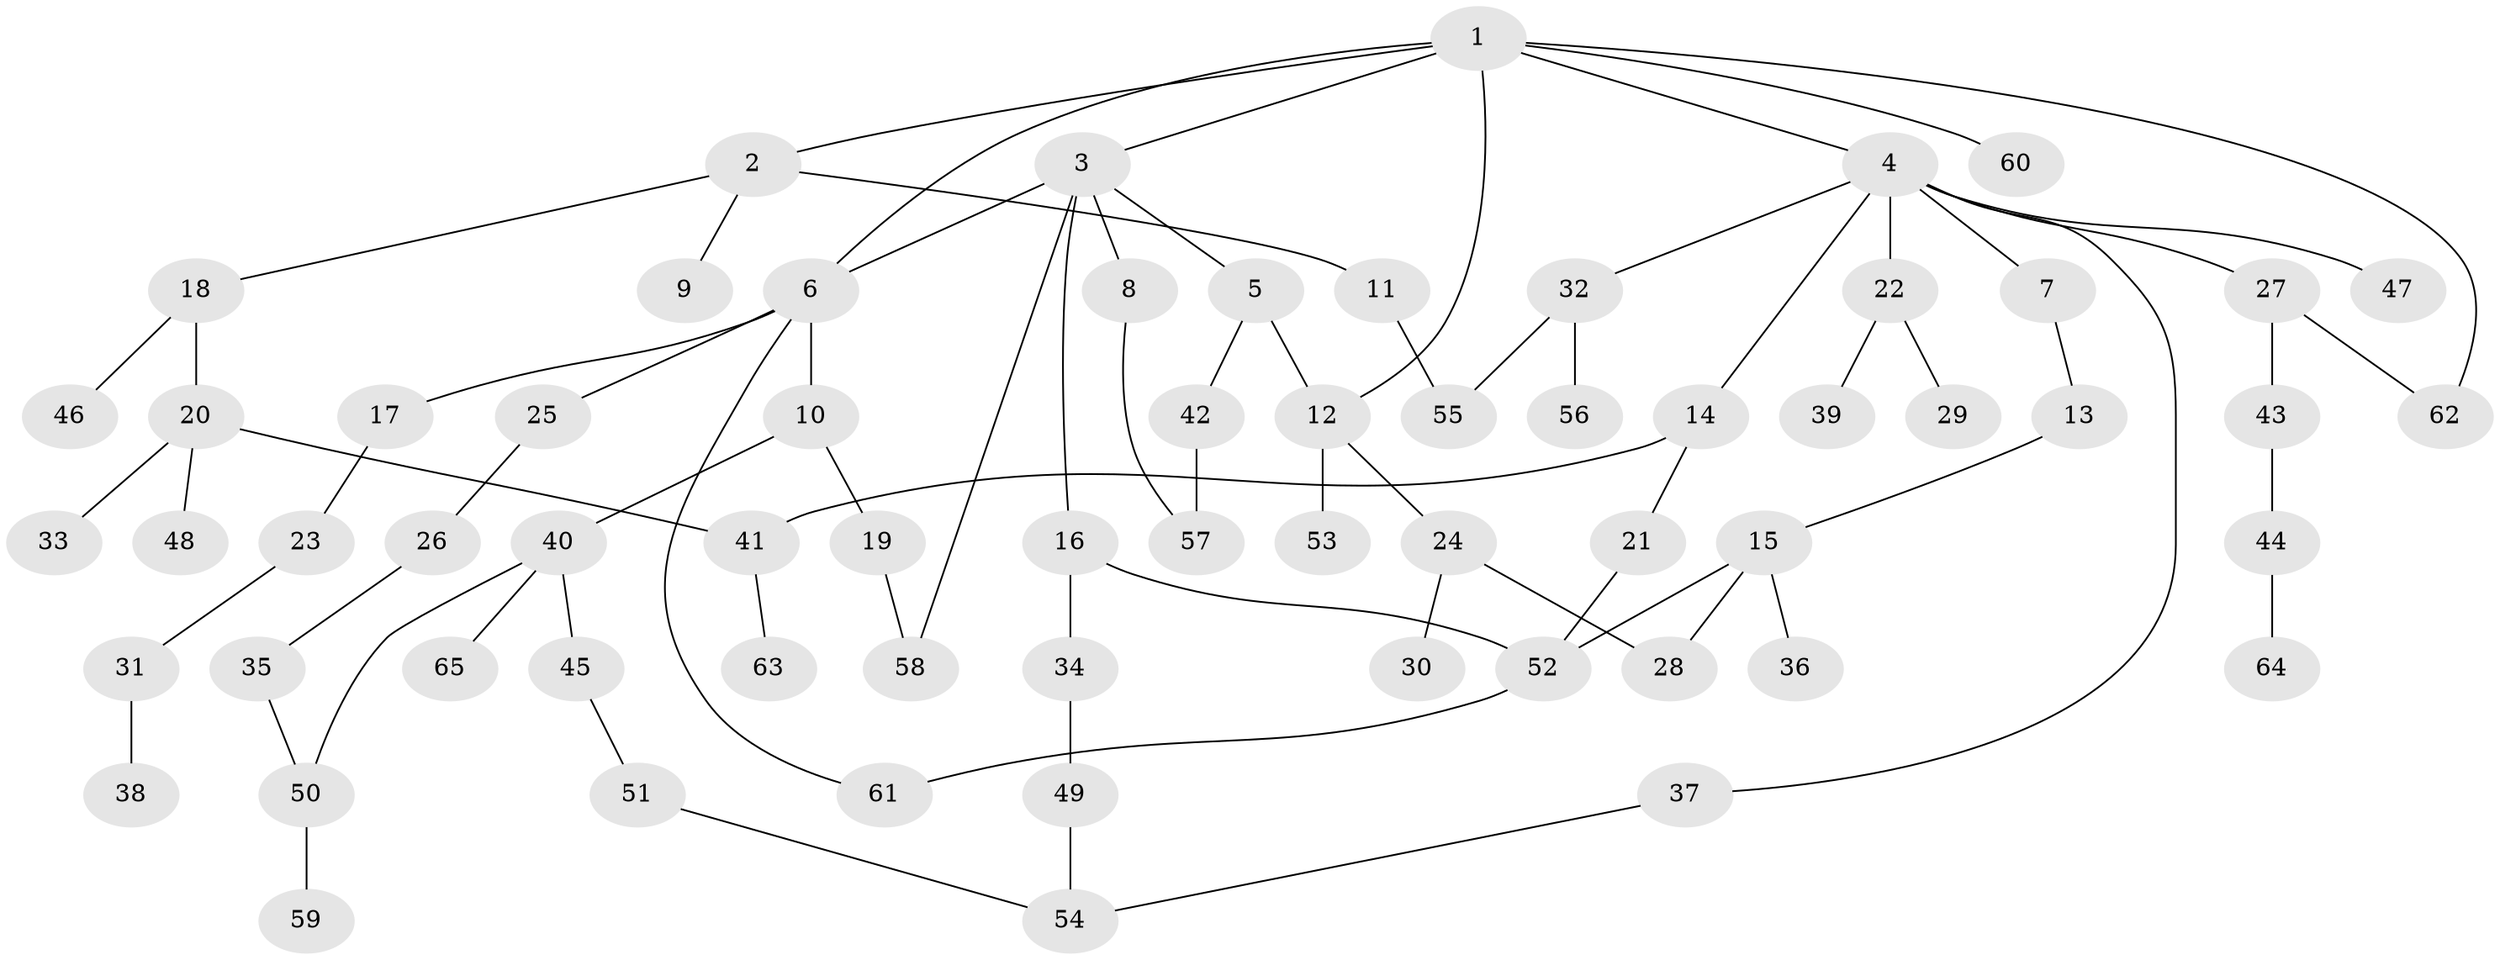 // coarse degree distribution, {6: 0.07142857142857142, 3: 0.11904761904761904, 8: 0.023809523809523808, 5: 0.047619047619047616, 7: 0.023809523809523808, 2: 0.40476190476190477, 1: 0.2857142857142857, 4: 0.023809523809523808}
// Generated by graph-tools (version 1.1) at 2025/51/02/27/25 19:51:37]
// undirected, 65 vertices, 78 edges
graph export_dot {
graph [start="1"]
  node [color=gray90,style=filled];
  1;
  2;
  3;
  4;
  5;
  6;
  7;
  8;
  9;
  10;
  11;
  12;
  13;
  14;
  15;
  16;
  17;
  18;
  19;
  20;
  21;
  22;
  23;
  24;
  25;
  26;
  27;
  28;
  29;
  30;
  31;
  32;
  33;
  34;
  35;
  36;
  37;
  38;
  39;
  40;
  41;
  42;
  43;
  44;
  45;
  46;
  47;
  48;
  49;
  50;
  51;
  52;
  53;
  54;
  55;
  56;
  57;
  58;
  59;
  60;
  61;
  62;
  63;
  64;
  65;
  1 -- 2;
  1 -- 3;
  1 -- 4;
  1 -- 6;
  1 -- 12;
  1 -- 60;
  1 -- 62;
  2 -- 9;
  2 -- 11;
  2 -- 18;
  3 -- 5;
  3 -- 8;
  3 -- 16;
  3 -- 58;
  3 -- 6;
  4 -- 7;
  4 -- 14;
  4 -- 22;
  4 -- 27;
  4 -- 32;
  4 -- 37;
  4 -- 47;
  5 -- 42;
  5 -- 12;
  6 -- 10;
  6 -- 17;
  6 -- 25;
  6 -- 61;
  7 -- 13;
  8 -- 57;
  10 -- 19;
  10 -- 40;
  11 -- 55;
  12 -- 24;
  12 -- 53;
  13 -- 15;
  14 -- 21;
  14 -- 41;
  15 -- 36;
  15 -- 52;
  15 -- 28;
  16 -- 34;
  16 -- 52;
  17 -- 23;
  18 -- 20;
  18 -- 46;
  19 -- 58;
  20 -- 33;
  20 -- 48;
  20 -- 41;
  21 -- 52;
  22 -- 29;
  22 -- 39;
  23 -- 31;
  24 -- 28;
  24 -- 30;
  25 -- 26;
  26 -- 35;
  27 -- 43;
  27 -- 62;
  31 -- 38;
  32 -- 55;
  32 -- 56;
  34 -- 49;
  35 -- 50;
  37 -- 54;
  40 -- 45;
  40 -- 65;
  40 -- 50;
  41 -- 63;
  42 -- 57;
  43 -- 44;
  44 -- 64;
  45 -- 51;
  49 -- 54;
  50 -- 59;
  51 -- 54;
  52 -- 61;
}
